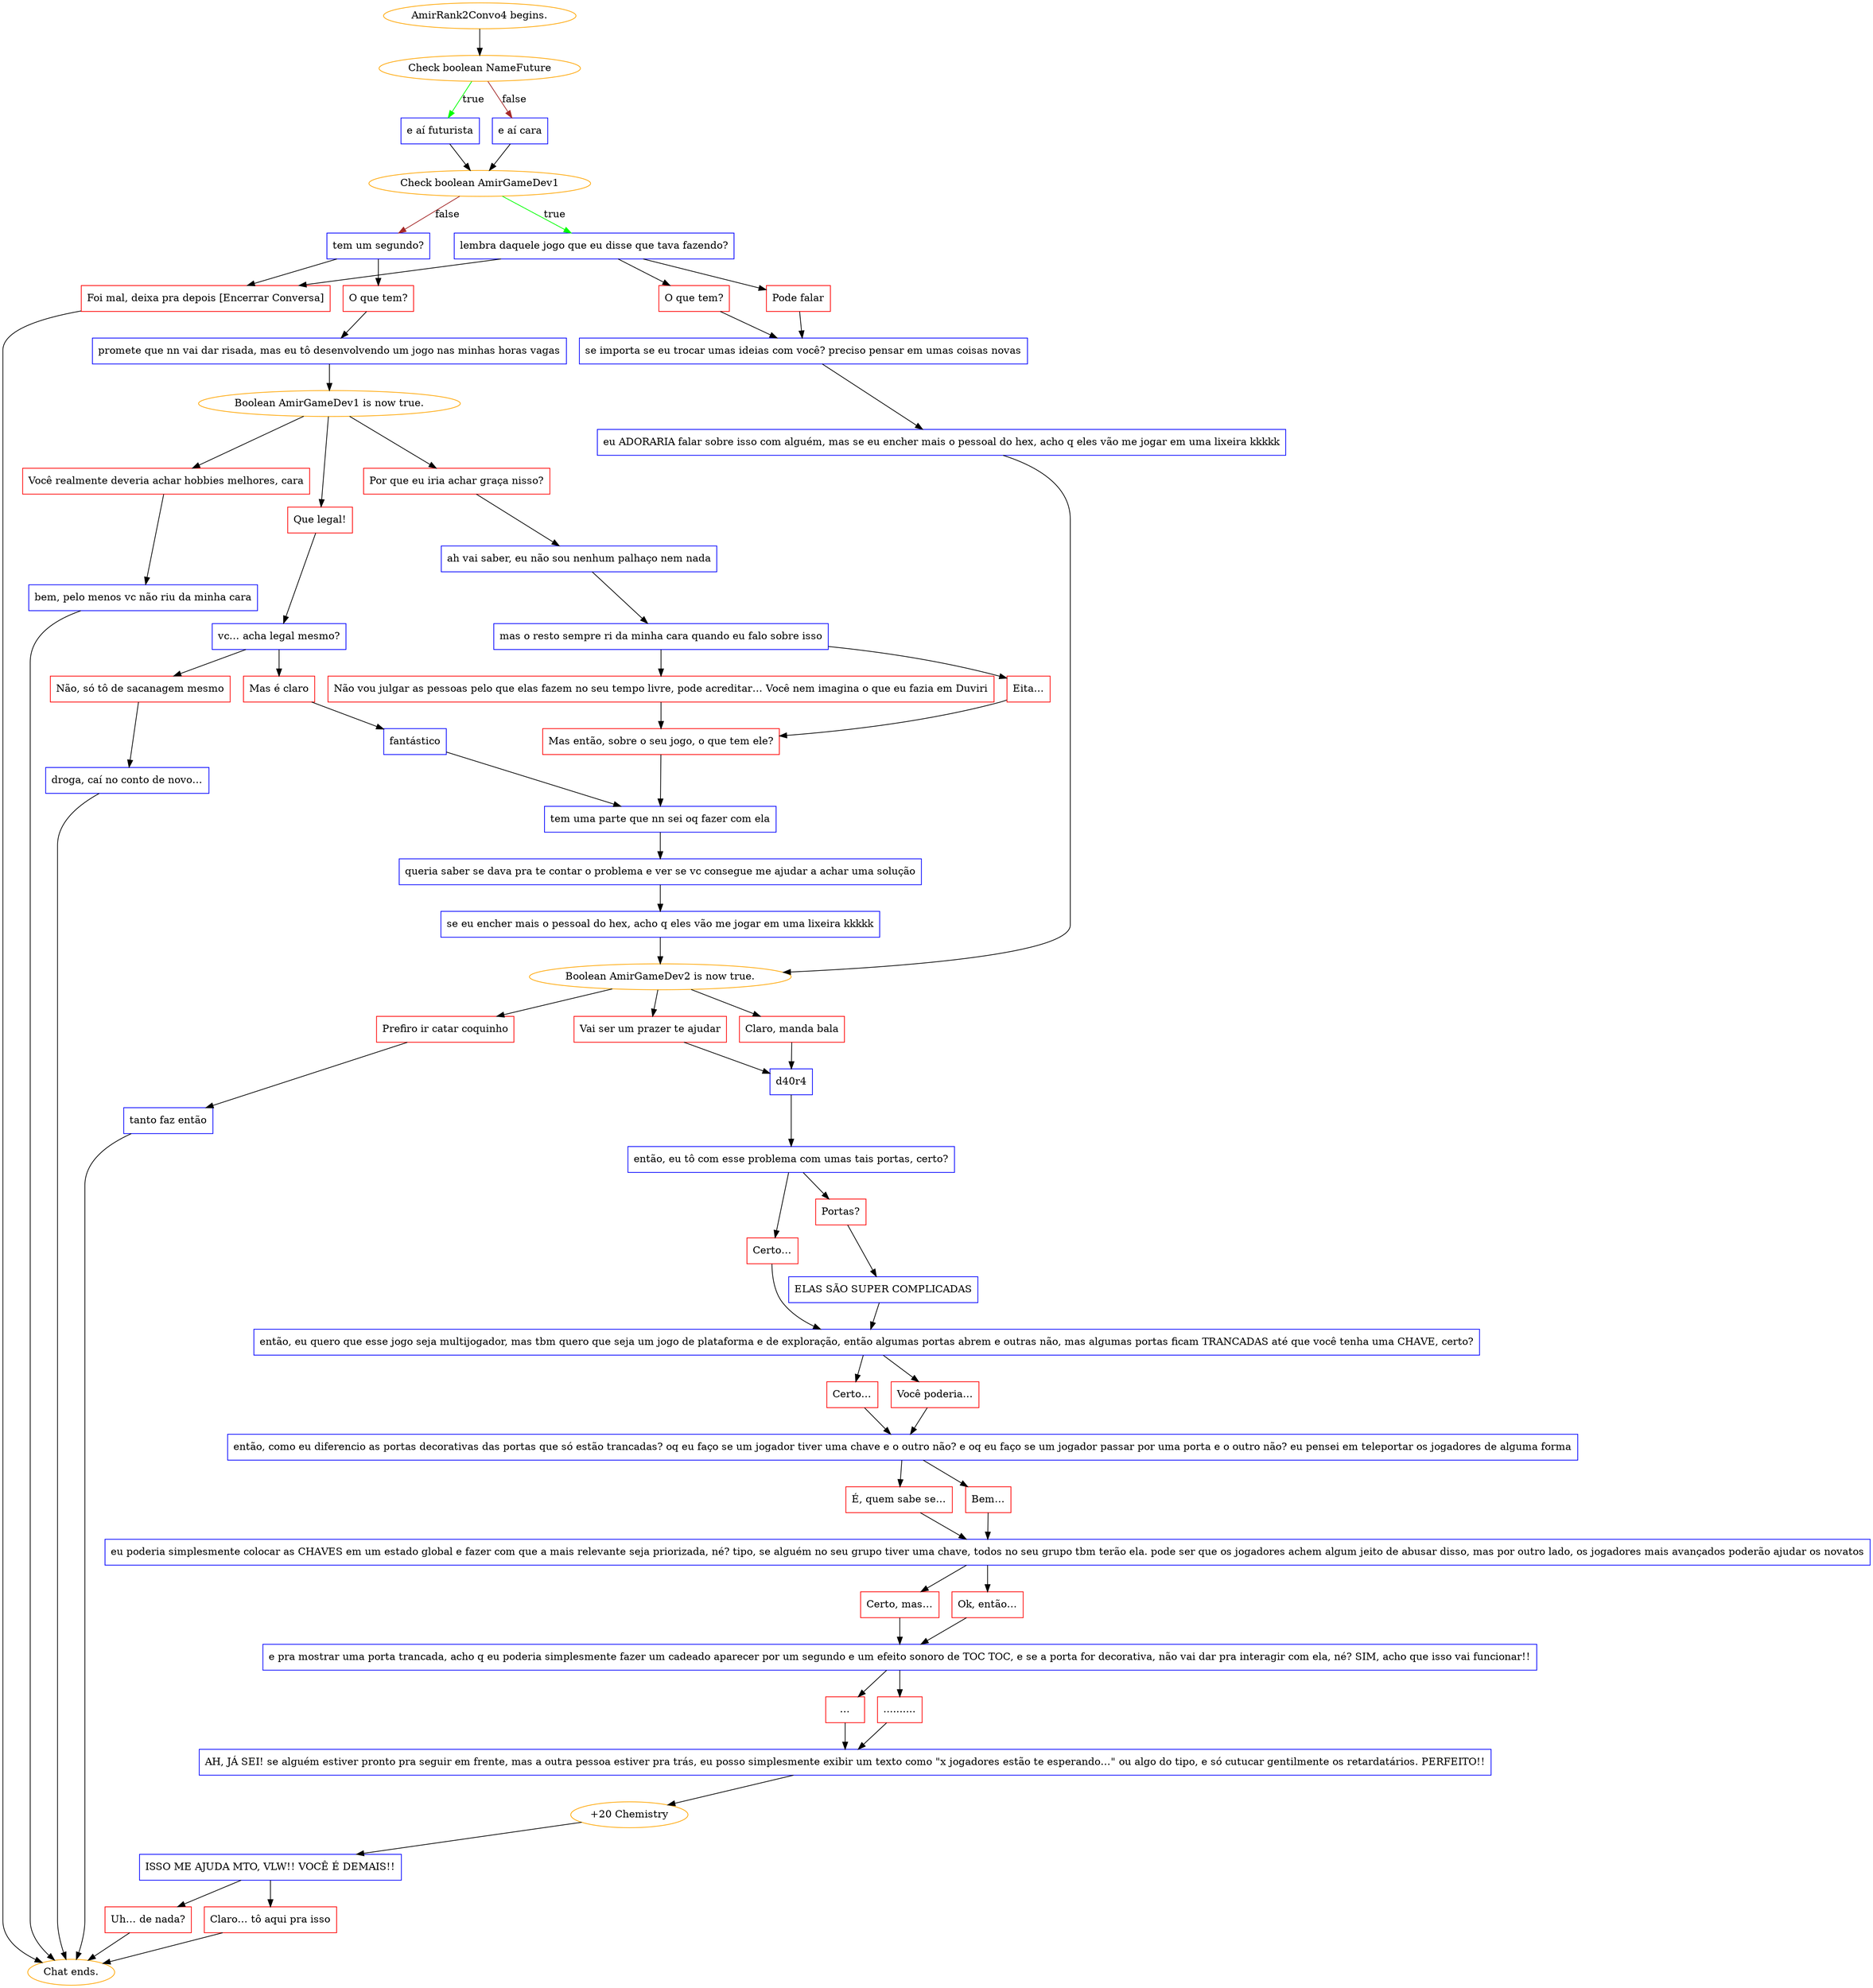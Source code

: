 digraph {
	"AmirRank2Convo4 begins." [color=orange];
		"AmirRank2Convo4 begins." -> j2869518003;
	j2869518003 [label="Check boolean NameFuture",color=orange];
		j2869518003 -> j1721113661 [label=true,color=green];
		j2869518003 -> j3692986381 [label=false,color=brown];
	j1721113661 [label="e aí futurista",shape=box,color=blue];
		j1721113661 -> j2018510108;
	j3692986381 [label="e aí cara",shape=box,color=blue];
		j3692986381 -> j2018510108;
	j2018510108 [label="Check boolean AmirGameDev1",color=orange];
		j2018510108 -> j3842713193 [label=true,color=green];
		j2018510108 -> j2097324184 [label=false,color=brown];
	j3842713193 [label="lembra daquele jogo que eu disse que tava fazendo?",shape=box,color=blue];
		j3842713193 -> j2473210670;
		j3842713193 -> j3981761728;
		j3842713193 -> j109388181;
	j2097324184 [label="tem um segundo?",shape=box,color=blue];
		j2097324184 -> j302411087;
		j2097324184 -> j109388181;
	j2473210670 [label="Pode falar",shape=box,color=red];
		j2473210670 -> j585406471;
	j3981761728 [label="O que tem?",shape=box,color=red];
		j3981761728 -> j585406471;
	j109388181 [label="Foi mal, deixa pra depois [Encerrar Conversa]",shape=box,color=red];
		j109388181 -> "Chat ends.";
	j302411087 [label="O que tem?",shape=box,color=red];
		j302411087 -> j1644000228;
	j585406471 [label="se importa se eu trocar umas ideias com você? preciso pensar em umas coisas novas",shape=box,color=blue];
		j585406471 -> j353194804;
	"Chat ends." [color=orange];
	j1644000228 [label="promete que nn vai dar risada, mas eu tô desenvolvendo um jogo nas minhas horas vagas",shape=box,color=blue];
		j1644000228 -> j2989036929;
	j353194804 [label="eu ADORARIA falar sobre isso com alguém, mas se eu encher mais o pessoal do hex, acho q eles vão me jogar em uma lixeira kkkkk",shape=box,color=blue];
		j353194804 -> j3333534167;
	j2989036929 [label="Boolean AmirGameDev1 is now true.",color=orange];
		j2989036929 -> j1882481924;
		j2989036929 -> j2120335600;
		j2989036929 -> j3923182675;
	j3333534167 [label="Boolean AmirGameDev2 is now true.",color=orange];
		j3333534167 -> j1270368146;
		j3333534167 -> j4253521744;
		j3333534167 -> j1450096445;
	j1882481924 [label="Que legal!",shape=box,color=red];
		j1882481924 -> j4023112534;
	j2120335600 [label="Por que eu iria achar graça nisso?",shape=box,color=red];
		j2120335600 -> j667080061;
	j3923182675 [label="Você realmente deveria achar hobbies melhores, cara",shape=box,color=red];
		j3923182675 -> j3095288685;
	j1270368146 [label="Vai ser um prazer te ajudar",shape=box,color=red];
		j1270368146 -> j2040398491;
	j4253521744 [label="Claro, manda bala",shape=box,color=red];
		j4253521744 -> j2040398491;
	j1450096445 [label="Prefiro ir catar coquinho",shape=box,color=red];
		j1450096445 -> j2895593005;
	j4023112534 [label="vc… acha legal mesmo?",shape=box,color=blue];
		j4023112534 -> j2802015434;
		j4023112534 -> j907164268;
	j667080061 [label="ah vai saber, eu não sou nenhum palhaço nem nada",shape=box,color=blue];
		j667080061 -> j1762913611;
	j3095288685 [label="bem, pelo menos vc não riu da minha cara",shape=box,color=blue];
		j3095288685 -> "Chat ends.";
	j2040398491 [label="d40r4",shape=box,color=blue];
		j2040398491 -> j1041659848;
	j2895593005 [label="tanto faz então",shape=box,color=blue];
		j2895593005 -> "Chat ends.";
	j2802015434 [label="Mas é claro",shape=box,color=red];
		j2802015434 -> j3353382777;
	j907164268 [label="Não, só tô de sacanagem mesmo",shape=box,color=red];
		j907164268 -> j1846865986;
	j1762913611 [label="mas o resto sempre ri da minha cara quando eu falo sobre isso",shape=box,color=blue];
		j1762913611 -> j1483327333;
		j1762913611 -> j65294539;
	j1041659848 [label="então, eu tô com esse problema com umas tais portas, certo?",shape=box,color=blue];
		j1041659848 -> j2287791802;
		j1041659848 -> j3676443880;
	j3353382777 [label="fantástico",shape=box,color=blue];
		j3353382777 -> j2427808928;
	j1846865986 [label="droga, caí no conto de novo…",shape=box,color=blue];
		j1846865986 -> "Chat ends.";
	j1483327333 [label="Não vou julgar as pessoas pelo que elas fazem no seu tempo livre, pode acreditar… Você nem imagina o que eu fazia em Duviri",shape=box,color=red];
		j1483327333 -> j2274084466;
	j65294539 [label="Eita…",shape=box,color=red];
		j65294539 -> j2274084466;
	j2287791802 [label="Certo…",shape=box,color=red];
		j2287791802 -> j578524625;
	j3676443880 [label="Portas?",shape=box,color=red];
		j3676443880 -> j3254981624;
	j2427808928 [label="tem uma parte que nn sei oq fazer com ela",shape=box,color=blue];
		j2427808928 -> j378652023;
	j2274084466 [label="Mas então, sobre o seu jogo, o que tem ele?",shape=box,color=red];
		j2274084466 -> j2427808928;
	j578524625 [label="então, eu quero que esse jogo seja multijogador, mas tbm quero que seja um jogo de plataforma e de exploração, então algumas portas abrem e outras não, mas algumas portas ficam TRANCADAS até que você tenha uma CHAVE, certo?",shape=box,color=blue];
		j578524625 -> j2901709959;
		j578524625 -> j1105686580;
	j3254981624 [label="ELAS SÃO SUPER COMPLICADAS",shape=box,color=blue];
		j3254981624 -> j578524625;
	j378652023 [label="queria saber se dava pra te contar o problema e ver se vc consegue me ajudar a achar uma solução",shape=box,color=blue];
		j378652023 -> j2242685594;
	j2901709959 [label="Certo…",shape=box,color=red];
		j2901709959 -> j2667087812;
	j1105686580 [label="Você poderia…",shape=box,color=red];
		j1105686580 -> j2667087812;
	j2242685594 [label="se eu encher mais o pessoal do hex, acho q eles vão me jogar em uma lixeira kkkkk",shape=box,color=blue];
		j2242685594 -> j3333534167;
	j2667087812 [label="então, como eu diferencio as portas decorativas das portas que só estão trancadas? oq eu faço se um jogador tiver uma chave e o outro não? e oq eu faço se um jogador passar por uma porta e o outro não? eu pensei em teleportar os jogadores de alguma forma",shape=box,color=blue];
		j2667087812 -> j1134564639;
		j2667087812 -> j2994854834;
	j1134564639 [label="É, quem sabe se…",shape=box,color=red];
		j1134564639 -> j2438862228;
	j2994854834 [label="Bem…",shape=box,color=red];
		j2994854834 -> j2438862228;
	j2438862228 [label="eu poderia simplesmente colocar as CHAVES em um estado global e fazer com que a mais relevante seja priorizada, né? tipo, se alguém no seu grupo tiver uma chave, todos no seu grupo tbm terão ela. pode ser que os jogadores achem algum jeito de abusar disso, mas por outro lado, os jogadores mais avançados poderão ajudar os novatos",shape=box,color=blue];
		j2438862228 -> j4223278763;
		j2438862228 -> j575310747;
	j4223278763 [label="Certo, mas…",shape=box,color=red];
		j4223278763 -> j1528063990;
	j575310747 [label="Ok, então…",shape=box,color=red];
		j575310747 -> j1528063990;
	j1528063990 [label="e pra mostrar uma porta trancada, acho q eu poderia simplesmente fazer um cadeado aparecer por um segundo e um efeito sonoro de TOC TOC, e se a porta for decorativa, não vai dar pra interagir com ela, né? SIM, acho que isso vai funcionar!!",shape=box,color=blue];
		j1528063990 -> j1137663206;
		j1528063990 -> j2257773356;
	j1137663206 [label="…",shape=box,color=red];
		j1137663206 -> j601126163;
	j2257773356 [label="..........",shape=box,color=red];
		j2257773356 -> j601126163;
	j601126163 [label="AH, JÁ SEI! se alguém estiver pronto pra seguir em frente, mas a outra pessoa estiver pra trás, eu posso simplesmente exibir um texto como \"x jogadores estão te esperando…\" ou algo do tipo, e só cutucar gentilmente os retardatários. PERFEITO!!",shape=box,color=blue];
		j601126163 -> j4044753303;
	j4044753303 [label="+20 Chemistry",color=orange];
		j4044753303 -> j96278841;
	j96278841 [label="ISSO ME AJUDA MTO, VLW!! VOCÊ É DEMAIS!!",shape=box,color=blue];
		j96278841 -> j1585114452;
		j96278841 -> j3224564235;
	j1585114452 [label="Uh… de nada?",shape=box,color=red];
		j1585114452 -> "Chat ends.";
	j3224564235 [label="Claro… tô aqui pra isso",shape=box,color=red];
		j3224564235 -> "Chat ends.";
}
